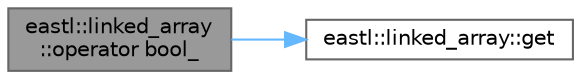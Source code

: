 digraph "eastl::linked_array::operator bool_"
{
 // LATEX_PDF_SIZE
  bgcolor="transparent";
  edge [fontname=Helvetica,fontsize=10,labelfontname=Helvetica,labelfontsize=10];
  node [fontname=Helvetica,fontsize=10,shape=box,height=0.2,width=0.4];
  rankdir="LR";
  Node1 [id="Node000001",label="eastl::linked_array\l::operator bool_",height=0.2,width=0.4,color="gray40", fillcolor="grey60", style="filled", fontcolor="black",tooltip=" "];
  Node1 -> Node2 [id="edge2_Node000001_Node000002",color="steelblue1",style="solid",tooltip=" "];
  Node2 [id="Node000002",label="eastl::linked_array::get",height=0.2,width=0.4,color="grey40", fillcolor="white", style="filled",URL="$classeastl_1_1linked__array.html#a9c3ccdf9f2c5c9aa8bedb22757327697",tooltip=" "];
}
